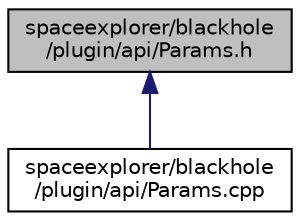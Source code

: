 digraph "spaceexplorer/blackhole/plugin/api/Params.h"
{
 // LATEX_PDF_SIZE
  edge [fontname="Helvetica",fontsize="10",labelfontname="Helvetica",labelfontsize="10"];
  node [fontname="Helvetica",fontsize="10",shape=record];
  Node1 [label="spaceexplorer/blackhole\l/plugin/api/Params.h",height=0.2,width=0.4,color="black", fillcolor="grey75", style="filled", fontcolor="black",tooltip=" "];
  Node1 -> Node2 [dir="back",color="midnightblue",fontsize="10",style="solid",fontname="Helvetica"];
  Node2 [label="spaceexplorer/blackhole\l/plugin/api/Params.cpp",height=0.2,width=0.4,color="black", fillcolor="white", style="filled",URL="$df/d22/spaceexplorer_2blackhole_2plugin_2api_2Params_8cpp.html",tooltip=" "];
}
